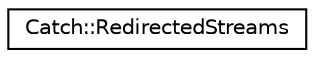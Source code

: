 digraph "Graphical Class Hierarchy"
{
  edge [fontname="Helvetica",fontsize="10",labelfontname="Helvetica",labelfontsize="10"];
  node [fontname="Helvetica",fontsize="10",shape=record];
  rankdir="LR";
  Node0 [label="Catch::RedirectedStreams",height=0.2,width=0.4,color="black", fillcolor="white", style="filled",URL="$classCatch_1_1RedirectedStreams.html"];
}
